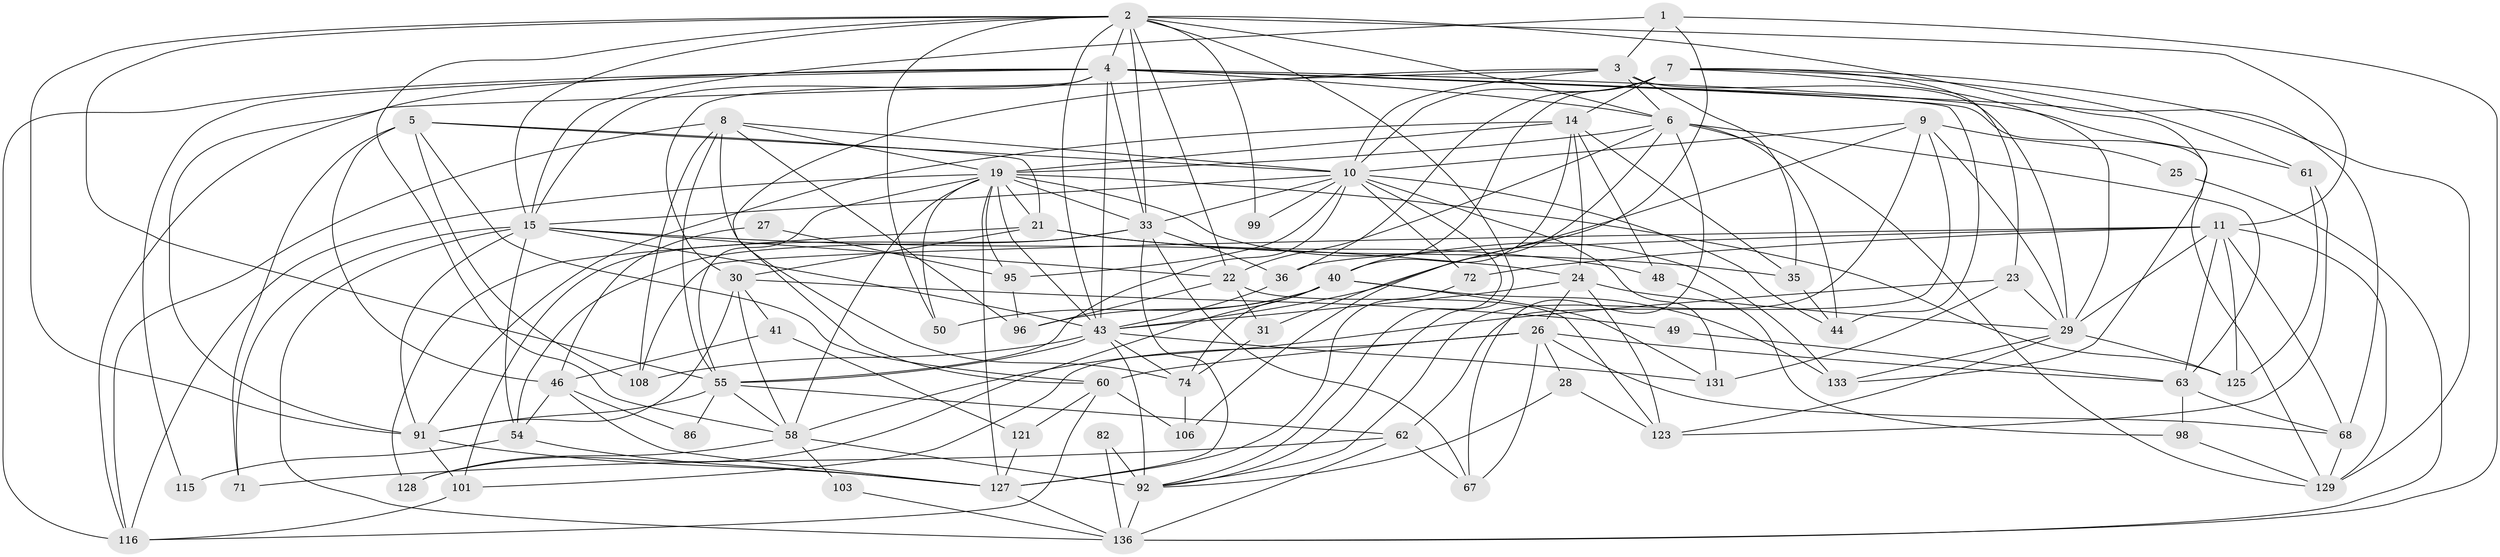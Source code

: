 // original degree distribution, {3: 0.33098591549295775, 2: 0.09154929577464789, 5: 0.15492957746478872, 7: 0.035211267605633804, 4: 0.28169014084507044, 6: 0.08450704225352113, 8: 0.02112676056338028}
// Generated by graph-tools (version 1.1) at 2025/15/03/09/25 04:15:14]
// undirected, 71 vertices, 202 edges
graph export_dot {
graph [start="1"]
  node [color=gray90,style=filled];
  1 [super="+13"];
  2 [super="+47"];
  3 [super="+83+34"];
  4 [super="+45+100+122+77"];
  5 [super="+12"];
  6 [super="+69+39"];
  7 [super="+38+51"];
  8 [super="+81+118"];
  9 [super="+42"];
  10 [super="+16+20+17"];
  11 [super="+104+18"];
  14 [super="+64+119"];
  15 [super="+52"];
  19 [super="+120"];
  21 [super="+32"];
  22 [super="+65+37"];
  23 [super="+57"];
  24 [super="+59"];
  25;
  26 [super="+56"];
  27;
  28;
  29 [super="+87+139"];
  30;
  31 [super="+113"];
  33 [super="+89+105"];
  35;
  36 [super="+80"];
  40 [super="+76"];
  41;
  43 [super="+135+75+90"];
  44 [super="+134"];
  46 [super="+124"];
  48;
  49;
  50;
  54;
  55 [super="+78"];
  58 [super="+109"];
  60 [super="+141+132"];
  61;
  62;
  63;
  67 [super="+111"];
  68;
  71;
  72 [super="+114"];
  74;
  82;
  86;
  91 [super="+130+102+126"];
  92 [super="+94"];
  95;
  96;
  98;
  99;
  101;
  103;
  106;
  108;
  115;
  116;
  121;
  123;
  125;
  127 [super="+137"];
  128;
  129;
  131;
  133;
  136;
  1 -- 136;
  1 -- 31;
  1 -- 15;
  1 -- 3;
  2 -- 22;
  2 -- 33;
  2 -- 99;
  2 -- 4;
  2 -- 133;
  2 -- 6;
  2 -- 43;
  2 -- 11;
  2 -- 15;
  2 -- 50;
  2 -- 55;
  2 -- 91;
  2 -- 92;
  2 -- 58;
  3 -- 35;
  3 -- 116;
  3 -- 60;
  3 -- 29;
  3 -- 6;
  3 -- 10;
  4 -- 33;
  4 -- 68;
  4 -- 6;
  4 -- 43;
  4 -- 129;
  4 -- 61;
  4 -- 44 [weight=2];
  4 -- 116;
  4 -- 30;
  4 -- 115;
  4 -- 15;
  4 -- 91;
  5 -- 71;
  5 -- 21;
  5 -- 108;
  5 -- 46;
  5 -- 10;
  5 -- 60;
  6 -- 63 [weight=2];
  6 -- 106;
  6 -- 22;
  6 -- 129;
  6 -- 67;
  6 -- 44;
  6 -- 19;
  7 -- 129;
  7 -- 36 [weight=2];
  7 -- 40;
  7 -- 61;
  7 -- 10;
  7 -- 14;
  7 -- 23;
  7 -- 29 [weight=2];
  8 -- 74;
  8 -- 108;
  8 -- 116;
  8 -- 96;
  8 -- 55;
  8 -- 19;
  8 -- 10;
  9 -- 62;
  9 -- 25;
  9 -- 10;
  9 -- 43;
  9 -- 92;
  9 -- 29;
  10 -- 99;
  10 -- 44;
  10 -- 33;
  10 -- 131;
  10 -- 55;
  10 -- 72;
  10 -- 15;
  10 -- 92;
  10 -- 95;
  11 -- 129;
  11 -- 36;
  11 -- 72;
  11 -- 108;
  11 -- 125;
  11 -- 29;
  11 -- 68;
  11 -- 63;
  14 -- 35;
  14 -- 40;
  14 -- 91;
  14 -- 48;
  14 -- 19;
  14 -- 24;
  15 -- 71;
  15 -- 136;
  15 -- 43;
  15 -- 54;
  15 -- 24;
  15 -- 22;
  15 -- 91;
  19 -- 127;
  19 -- 33;
  19 -- 133;
  19 -- 43;
  19 -- 50;
  19 -- 116;
  19 -- 21 [weight=2];
  19 -- 55;
  19 -- 125;
  19 -- 95;
  19 -- 58;
  21 -- 128;
  21 -- 35;
  21 -- 48;
  21 -- 30;
  22 -- 96 [weight=2];
  22 -- 123;
  22 -- 31 [weight=2];
  23 -- 131;
  23 -- 58;
  23 -- 29;
  24 -- 123;
  24 -- 26;
  24 -- 43;
  24 -- 29;
  25 -- 136;
  26 -- 68;
  26 -- 63;
  26 -- 60;
  26 -- 67;
  26 -- 101;
  26 -- 28;
  27 -- 46;
  27 -- 95;
  28 -- 123;
  28 -- 92;
  29 -- 133;
  29 -- 125;
  29 -- 123;
  30 -- 58;
  30 -- 41;
  30 -- 49;
  30 -- 91;
  31 -- 74;
  33 -- 101;
  33 -- 54;
  33 -- 67;
  33 -- 127;
  33 -- 36;
  35 -- 44;
  36 -- 43;
  40 -- 74;
  40 -- 128;
  40 -- 131;
  40 -- 96;
  40 -- 50;
  40 -- 133;
  41 -- 121;
  41 -- 46;
  43 -- 92 [weight=2];
  43 -- 108;
  43 -- 131;
  43 -- 55;
  43 -- 74;
  46 -- 54;
  46 -- 86;
  46 -- 127;
  48 -- 98;
  49 -- 63;
  54 -- 115;
  54 -- 127;
  55 -- 58;
  55 -- 62;
  55 -- 86;
  55 -- 91;
  58 -- 103;
  58 -- 92;
  58 -- 128;
  60 -- 121;
  60 -- 106;
  60 -- 116;
  61 -- 123;
  61 -- 125;
  62 -- 136;
  62 -- 71;
  62 -- 67;
  63 -- 68;
  63 -- 98;
  68 -- 129;
  72 -- 127;
  74 -- 106;
  82 -- 136;
  82 -- 92;
  91 -- 127;
  91 -- 101;
  92 -- 136;
  95 -- 96;
  98 -- 129;
  101 -- 116;
  103 -- 136;
  121 -- 127;
  127 -- 136;
}
